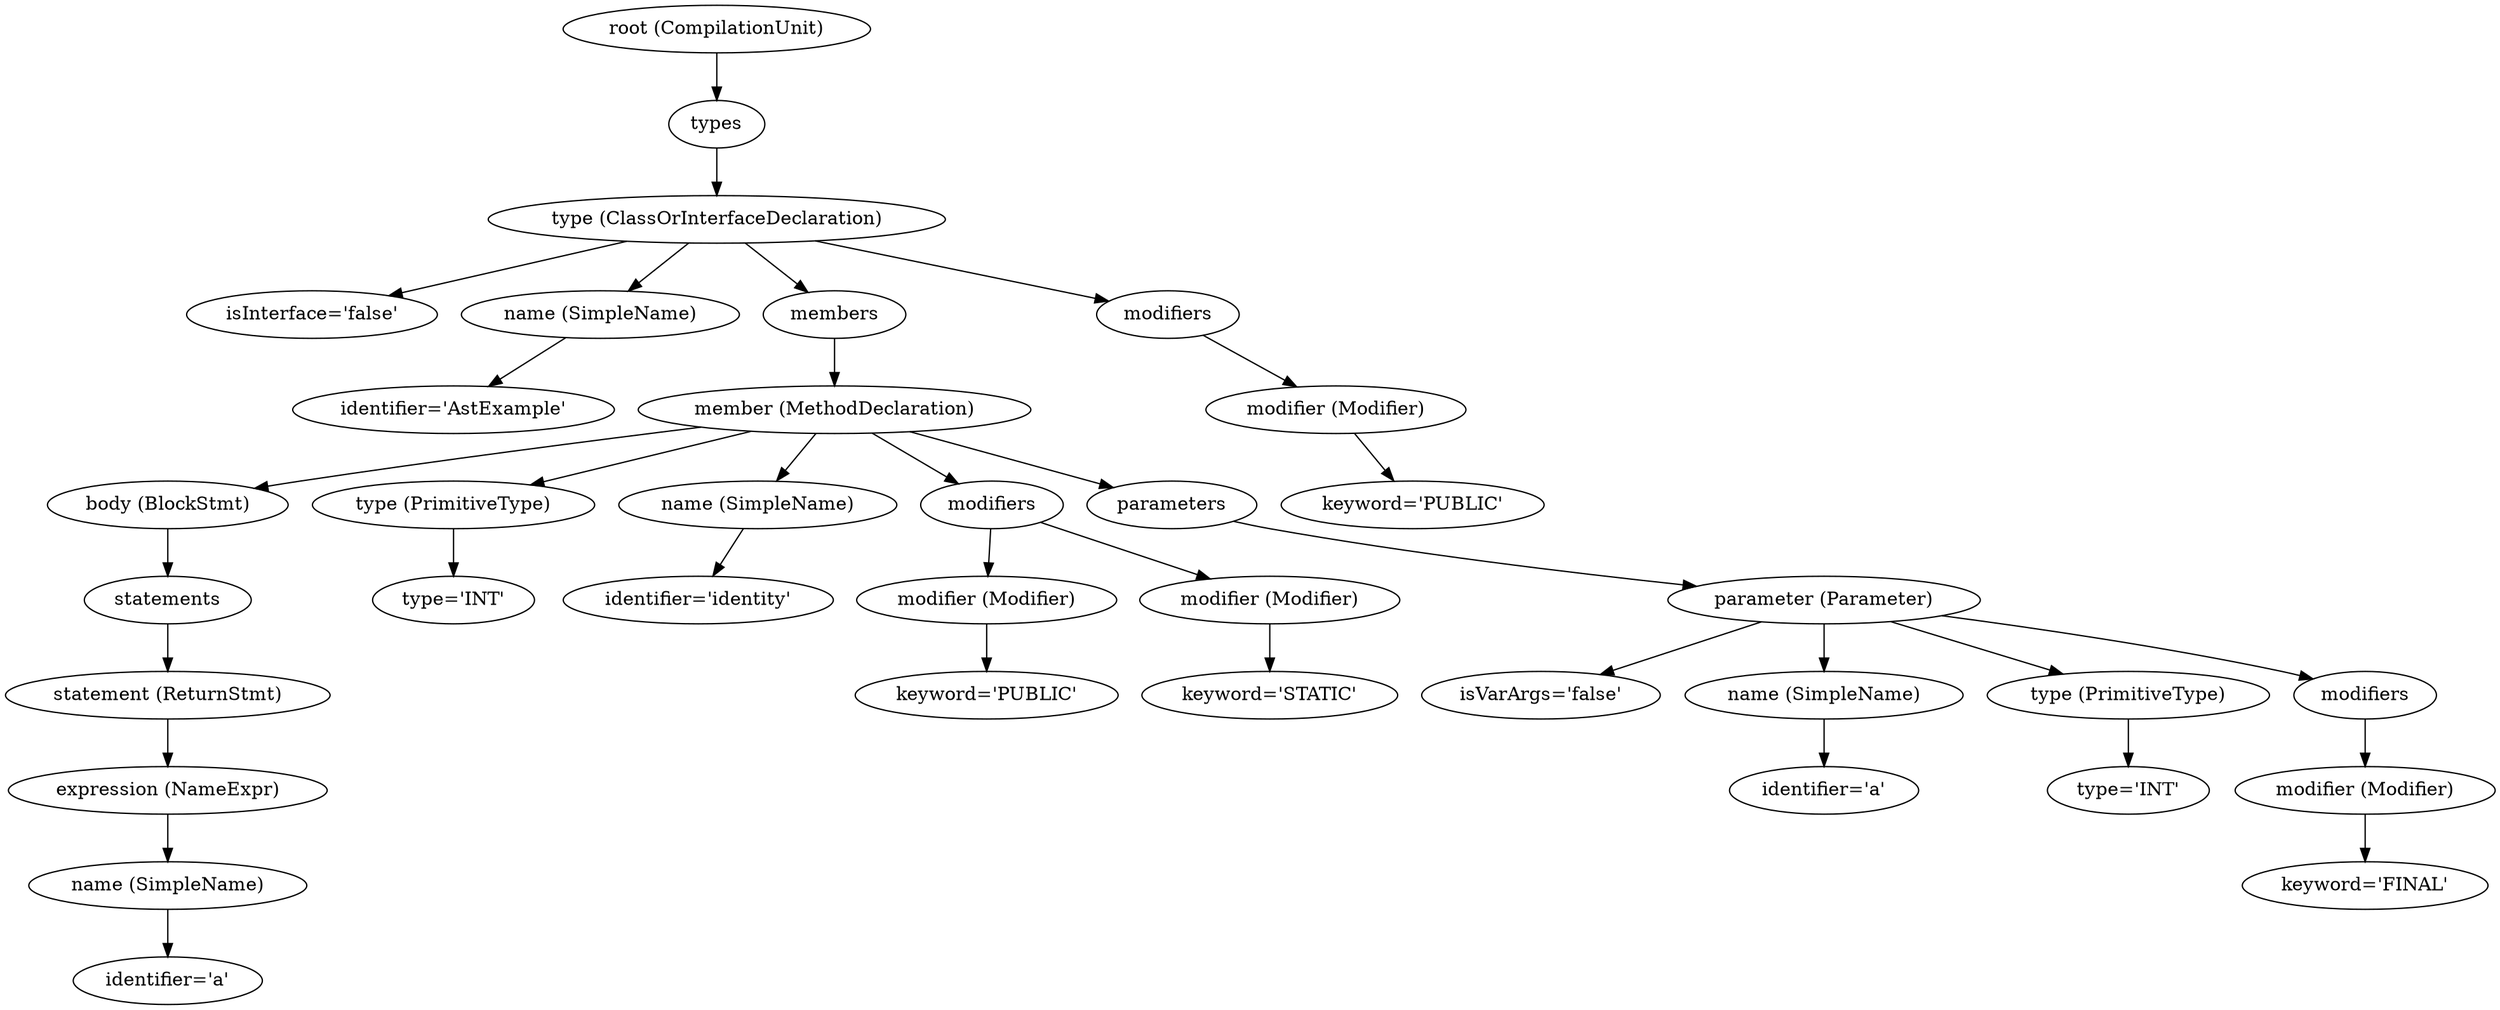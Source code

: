 digraph {
n0 [label="root (CompilationUnit)"];
n1 [label="types"];
n0 -> n1;
n2 [label="type (ClassOrInterfaceDeclaration)"];
n1 -> n2;
n3 [label="isInterface='false'"];
n2 -> n3;
n4 [label="name (SimpleName)"];
n2 -> n4;
n5 [label="identifier='AstExample'"];
n4 -> n5;
n6 [label="members"];
n2 -> n6;
n7 [label="member (MethodDeclaration)"];
n6 -> n7;
n8 [label="body (BlockStmt)"];
n7 -> n8;
n9 [label="statements"];
n8 -> n9;
n10 [label="statement (ReturnStmt)"];
n9 -> n10;
n11 [label="expression (NameExpr)"];
n10 -> n11;
n12 [label="name (SimpleName)"];
n11 -> n12;
n13 [label="identifier='a'"];
n12 -> n13;
n14 [label="type (PrimitiveType)"];
n7 -> n14;
n15 [label="type='INT'"];
n14 -> n15;
n16 [label="name (SimpleName)"];
n7 -> n16;
n17 [label="identifier='identity'"];
n16 -> n17;
n18 [label="modifiers"];
n7 -> n18;
n19 [label="modifier (Modifier)"];
n18 -> n19;
n20 [label="keyword='PUBLIC'"];
n19 -> n20;
n21 [label="modifier (Modifier)"];
n18 -> n21;
n22 [label="keyword='STATIC'"];
n21 -> n22;
n23 [label="parameters"];
n7 -> n23;
n24 [label="parameter (Parameter)"];
n23 -> n24;
n25 [label="isVarArgs='false'"];
n24 -> n25;
n26 [label="name (SimpleName)"];
n24 -> n26;
n27 [label="identifier='a'"];
n26 -> n27;
n28 [label="type (PrimitiveType)"];
n24 -> n28;
n29 [label="type='INT'"];
n28 -> n29;
n30 [label="modifiers"];
n24 -> n30;
n31 [label="modifier (Modifier)"];
n30 -> n31;
n32 [label="keyword='FINAL'"];
n31 -> n32;
n33 [label="modifiers"];
n2 -> n33;
n34 [label="modifier (Modifier)"];
n33 -> n34;
n35 [label="keyword='PUBLIC'"];
n34 -> n35;
}